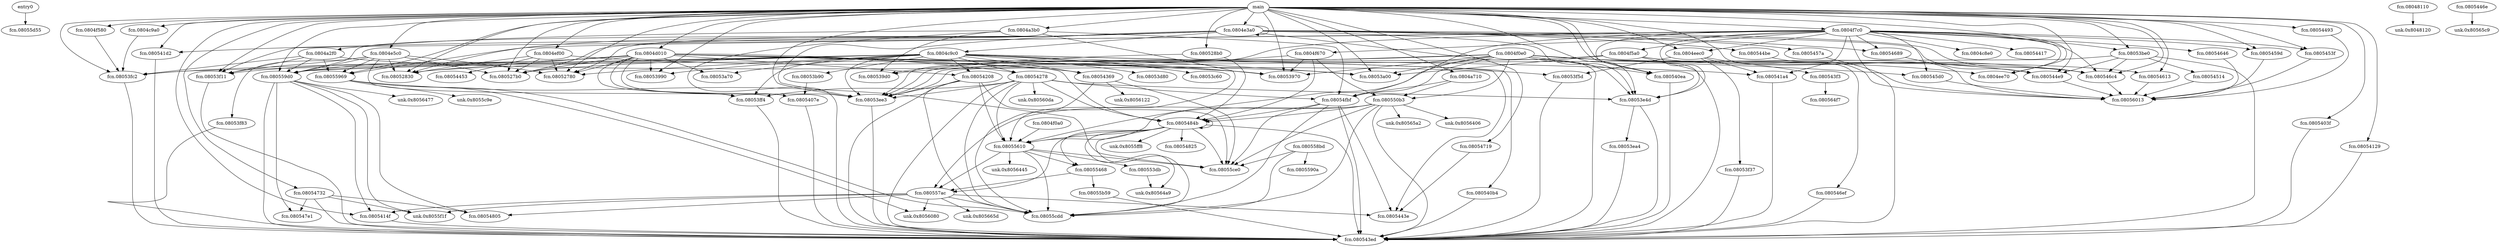 digraph code {
  "0x08048164" [label="entry0"];
  "0x08048164" -> "0x08055d55";
  "0x08055d55" [label="fcn.08055d55"];
  "0x0804e700" [label="main"];
  "0x0804e700" -> "0x08054719";
  "0x08054719" [label="fcn.08054719"];
  "0x0804e700" -> "0x080546ef";
  "0x080546ef" [label="fcn.080546ef"];
  "0x0804e700" -> "0x0805414f";
  "0x0805414f" [label="fcn.0805414f"];
  "0x0804e700" -> "0x08054732";
  "0x08054732" [label="fcn.08054732"];
  "0x0804e700" -> "0x08053be0";
  "0x08053be0" [label="fcn.08053be0"];
  "0x0804e700" -> "0x080528b0";
  "0x080528b0" [label="fcn.080528b0"];
  "0x0804e700" -> "0x0804e3a0";
  "0x0804e3a0" [label="fcn.0804e3a0"];
  "0x0804e700" -> "0x0804eec0";
  "0x0804eec0" [label="fcn.0804eec0"];
  "0x0804e700" -> "0x08053a00";
  "0x08053a00" [label="fcn.08053a00"];
  "0x0804e700" -> "0x08053990";
  "0x08053990" [label="fcn.08053990"];
  "0x0804e700" -> "0x0804ee70";
  "0x0804ee70" [label="fcn.0804ee70"];
  "0x0804e700" -> "0x08053970";
  "0x08053970" [label="fcn.08053970"];
  "0x0804e700" -> "0x0804ef00";
  "0x0804ef00" [label="fcn.0804ef00"];
  "0x0804e700" -> "0x0805403f";
  "0x0805403f" [label="fcn.0805403f"];
  "0x0804e700" -> "0x08052830";
  "0x08052830" [label="fcn.08052830"];
  "0x0804e700" -> "0x08052780";
  "0x08052780" [label="fcn.08052780"];
  "0x0804e700" -> "0x080541d2";
  "0x080541d2" [label="fcn.080541d2"];
  "0x0804e700" -> "0x080527b0";
  "0x080527b0" [label="fcn.080527b0"];
  "0x0804e700" -> "0x0804a710";
  "0x0804a710" [label="fcn.0804a710"];
  "0x0804e700" -> "0x0804e5c0";
  "0x0804e5c0" [label="fcn.0804e5c0"];
  "0x0804e700" -> "0x08053f11";
  "0x08053f11" [label="fcn.08053f11"];
  "0x0804e700" -> "0x08054129";
  "0x08054129" [label="fcn.08054129"];
  "0x0804e700" -> "0x08053ee3";
  "0x08053ee3" [label="fcn.08053ee3"];
  "0x0804e700" -> "0x0804d010";
  "0x0804d010" [label="fcn.0804d010"];
  "0x0804e700" -> "0x0804f7c0";
  "0x0804f7c0" [label="fcn.0804f7c0"];
  "0x0804e700" -> "0x080540ea";
  "0x080540ea" [label="fcn.080540ea"];
  "0x0804e700" -> "0x080559d0";
  "0x080559d0" [label="fcn.080559d0"];
  "0x0804e700" -> "0x080543ed";
  "0x080543ed" [label="fcn.080543ed"];
  "0x0804e700" -> "0x0805459d";
  "0x0805459d" [label="fcn.0805459d"];
  "0x0804e700" -> "0x080546c4";
  "0x080546c4" [label="fcn.080546c4"];
  "0x0804e700" -> "0x08053e4d";
  "0x08053e4d" [label="fcn.08053e4d"];
  "0x0804e700" -> "0x080544e9";
  "0x080544e9" [label="fcn.080544e9"];
  "0x0804e700" -> "0x08054613";
  "0x08054613" [label="fcn.08054613"];
  "0x0804e700" -> "0x0805453f";
  "0x0805453f" [label="fcn.0805453f"];
  "0x0804e700" -> "0x08054493";
  "0x08054493" [label="fcn.08054493"];
  "0x0804e700" -> "0x0804f580";
  "0x0804f580" [label="fcn.0804f580"];
  "0x0804e700" -> "0x0804c9a0";
  "0x0804c9a0" [label="fcn.0804c9a0"];
  "0x0804e700" -> "0x08053fc2";
  "0x08053fc2" [label="fcn.08053fc2"];
  "0x0804e700" -> "0x08055969";
  "0x08055969" [label="fcn.08055969"];
  "0x0804e700" -> "0x0804a3b0";
  "0x0804a3b0" [label="fcn.0804a3b0"];
  "0x08048110" [label="fcn.08048110"];
  "0x08048110" -> "0x08048120";
  "0x08048120" [label="unk.0x8048120"];
  "0x08054fbf" [label="fcn.08054fbf"];
  "0x08054fbf" -> "0x080543ed";
  "0x080543ed" [label="fcn.080543ed"];
  "0x08054fbf" -> "0x08055ce0";
  "0x08055ce0" [label="fcn.08055ce0"];
  "0x08054fbf" -> "0x08055cdd";
  "0x08055cdd" [label="fcn.08055cdd"];
  "0x08054fbf" -> "0x0805484b";
  "0x0805484b" [label="fcn.0805484b"];
  "0x08054fbf" -> "0x0805443e";
  "0x0805443e" [label="fcn.0805443e"];
  "0x080541a4" [label="fcn.080541a4"];
  "0x080541a4" -> "0x080543ed";
  "0x080543ed" [label="fcn.080543ed"];
  "0x08053ee3" [label="fcn.08053ee3"];
  "0x08053ee3" -> "0x080543ed";
  "0x080543ed" [label="fcn.080543ed"];
  "0x080546c4" [label="fcn.080546c4"];
  "0x080546c4" -> "0x08056013";
  "0x08056013" [label="fcn.08056013"];
  "0x08053e4d" [label="fcn.08053e4d"];
  "0x08053e4d" -> "0x08053ea4";
  "0x08053ea4" [label="fcn.08053ea4"];
  "0x08053e4d" -> "0x080543ed";
  "0x080543ed" [label="fcn.080543ed"];
  "0x08054689" [label="fcn.08054689"];
  "0x08054689" -> "0x08056013";
  "0x08056013" [label="fcn.08056013"];
  "0x080544e9" [label="fcn.080544e9"];
  "0x080544e9" -> "0x08056013";
  "0x08056013" [label="fcn.08056013"];
  "0x08054613" [label="fcn.08054613"];
  "0x08054613" -> "0x08056013";
  "0x08056013" [label="fcn.08056013"];
  "0x080540ea" [label="fcn.080540ea"];
  "0x080540ea" -> "0x080543ed";
  "0x080543ed" [label="fcn.080543ed"];
  "0x0805453f" [label="fcn.0805453f"];
  "0x0805453f" -> "0x08056013";
  "0x08056013" [label="fcn.08056013"];
  "0x0805459d" [label="fcn.0805459d"];
  "0x0805459d" -> "0x08056013";
  "0x08056013" [label="fcn.08056013"];
  "0x080559d0" [label="fcn.080559d0"];
  "0x080559d0" -> "0x08054805";
  "0x08054805" [label="fcn.08054805"];
  "0x080559d0" -> "0x0805414f";
  "0x0805414f" [label="fcn.0805414f"];
  "0x080559d0" -> "0x080547e1";
  "0x080547e1" [label="fcn.080547e1"];
  "0x080559d0" -> "0x08055f1f";
  "0x08055f1f" [label="unk.0x8055f1f"];
  "0x080559d0" -> "0x080543ed";
  "0x080543ed" [label="fcn.080543ed"];
  "0x080559d0" -> "0x08056477";
  "0x08056477" [label="unk.0x8056477"];
  "0x08053f11" [label="fcn.08053f11"];
  "0x08053f11" -> "0x080543ed";
  "0x080543ed" [label="fcn.080543ed"];
  "0x08053f5d" [label="fcn.08053f5d"];
  "0x08053f5d" -> "0x080543ed";
  "0x080543ed" [label="fcn.080543ed"];
  "0x08053fc2" [label="fcn.08053fc2"];
  "0x08053fc2" -> "0x080543ed";
  "0x080543ed" [label="fcn.080543ed"];
  "0x08055969" [label="fcn.08055969"];
  "0x08055969" -> "0x08055ce0";
  "0x08055ce0" [label="fcn.08055ce0"];
  "0x08055969" -> "0x08055cdd";
  "0x08055cdd" [label="fcn.08055cdd"];
  "0x08055969" -> "0x08055c9e";
  "0x08055c9e" [label="unk.0x8055c9e"];
  "0x08055969" -> "0x08056080";
  "0x08056080" [label="unk.0x8056080"];
  "0x0804a2f0" [label="fcn.0804a2f0"];
  "0x0804a2f0" -> "0x08053f11";
  "0x08053f11" [label="fcn.08053f11"];
  "0x0804a2f0" -> "0x080559d0";
  "0x080559d0" [label="fcn.080559d0"];
  "0x0804a2f0" -> "0x08053f5d";
  "0x08053f5d" [label="fcn.08053f5d"];
  "0x0804a2f0" -> "0x08053fc2";
  "0x08053fc2" [label="fcn.08053fc2"];
  "0x0804a2f0" -> "0x08055969";
  "0x08055969" [label="fcn.08055969"];
  "0x08055610" [label="fcn.08055610"];
  "0x08055610" -> "0x08055ce0";
  "0x08055ce0" [label="fcn.08055ce0"];
  "0x08055610" -> "0x08055cdd";
  "0x08055cdd" [label="fcn.08055cdd"];
  "0x08055610" -> "0x080557ac";
  "0x080557ac" [label="fcn.080557ac"];
  "0x08055610" -> "0x08055468";
  "0x08055468" [label="fcn.08055468"];
  "0x08055610" -> "0x080553db";
  "0x080553db" [label="fcn.080553db"];
  "0x08055610" -> "0x08056445";
  "0x08056445" [label="unk.0x8056445"];
  "0x080550b3" [label="fcn.080550b3"];
  "0x080550b3" -> "0x0805484b";
  "0x0805484b" [label="fcn.0805484b"];
  "0x080550b3" -> "0x08055610";
  "0x08055610" [label="fcn.08055610"];
  "0x080550b3" -> "0x08055ce0";
  "0x08055ce0" [label="fcn.08055ce0"];
  "0x080550b3" -> "0x08055cdd";
  "0x08055cdd" [label="fcn.08055cdd"];
  "0x080550b3" -> "0x080543ed";
  "0x080543ed" [label="fcn.080543ed"];
  "0x080550b3" -> "0x080557ac";
  "0x080557ac" [label="fcn.080557ac"];
  "0x080550b3" -> "0x080565a2";
  "0x080565a2" [label="unk.0x80565a2"];
  "0x080550b3" -> "0x08056406";
  "0x08056406" [label="unk.0x8056406"];
  "0x08054646" [label="fcn.08054646"];
  "0x08054646" -> "0x08056013";
  "0x08056013" [label="fcn.08056013"];
  "0x080544be" [label="fcn.080544be"];
  "0x080544be" -> "0x08056013";
  "0x08056013" [label="fcn.08056013"];
  "0x08053ff4" [label="fcn.08053ff4"];
  "0x08053ff4" -> "0x080543ed";
  "0x080543ed" [label="fcn.080543ed"];
  "0x0805407e" [label="fcn.0805407e"];
  "0x0805407e" -> "0x080543ed";
  "0x080543ed" [label="fcn.080543ed"];
  "0x0804ef00" [label="fcn.0804ef00"];
  "0x0804ef00" -> "0x08052830";
  "0x08052830" [label="fcn.08052830"];
  "0x0804ef00" -> "0x08052780";
  "0x08052780" [label="fcn.08052780"];
  "0x0804ef00" -> "0x08054453";
  "0x08054453" [label="fcn.08054453"];
  "0x0804ef00" -> "0x08053970";
  "0x08053970" [label="fcn.08053970"];
  "0x0804ef00" -> "0x080527b0";
  "0x080527b0" [label="fcn.080527b0"];
  "0x0805446e" [label="fcn.0805446e"];
  "0x0805446e" -> "0x080565c9";
  "0x080565c9" [label="unk.0x80565c9"];
  "0x080558bd" [label="fcn.080558bd"];
  "0x080558bd" -> "0x08055ce0";
  "0x08055ce0" [label="fcn.08055ce0"];
  "0x080558bd" -> "0x08055cdd";
  "0x08055cdd" [label="fcn.08055cdd"];
  "0x080558bd" -> "0x0805590a";
  "0x0805590a" [label="fcn.0805590a"];
  "0x08053b90" [label="fcn.08053b90"];
  "0x08053b90" -> "0x0805407e";
  "0x0805407e" [label="fcn.0805407e"];
  "0x08054278" [label="fcn.08054278"];
  "0x08054278" -> "0x08053ff4";
  "0x08053ff4" [label="fcn.08053ff4"];
  "0x08054278" -> "0x080560da";
  "0x080560da" [label="unk.0x80560da"];
  "0x08054278" -> "0x08053e4d";
  "0x08053e4d" [label="fcn.08053e4d"];
  "0x08054278" -> "0x080543ed";
  "0x080543ed" [label="fcn.080543ed"];
  "0x08054278" -> "0x08053ee3";
  "0x08053ee3" [label="fcn.08053ee3"];
  "0x08054278" -> "0x0805484b";
  "0x0805484b" [label="fcn.0805484b"];
  "0x08054278" -> "0x08054fbf";
  "0x08054fbf" [label="fcn.08054fbf"];
  "0x08054278" -> "0x08055610";
  "0x08055610" [label="fcn.08055610"];
  "0x08054278" -> "0x08055cdd";
  "0x08055cdd" [label="fcn.08055cdd"];
  "0x08054369" [label="fcn.08054369"];
  "0x08054369" -> "0x08055ce0";
  "0x08055ce0" [label="fcn.08055ce0"];
  "0x08054369" -> "0x08055cdd";
  "0x08055cdd" [label="fcn.08055cdd"];
  "0x08054369" -> "0x08056122";
  "0x08056122" [label="unk.0x8056122"];
  "0x080540b4" [label="fcn.080540b4"];
  "0x080540b4" -> "0x080543ed";
  "0x080543ed" [label="fcn.080543ed"];
  "0x08054208" [label="fcn.08054208"];
  "0x08054208" -> "0x080543ed";
  "0x080543ed" [label="fcn.080543ed"];
  "0x08054208" -> "0x08055ce0";
  "0x08055ce0" [label="fcn.08055ce0"];
  "0x08054208" -> "0x08055cdd";
  "0x08055cdd" [label="fcn.08055cdd"];
  "0x08054208" -> "0x08055610";
  "0x08055610" [label="fcn.08055610"];
  "0x08054208" -> "0x08053ee3";
  "0x08053ee3" [label="fcn.08053ee3"];
  "0x0805484b" [label="fcn.0805484b"];
  "0x0805484b" -> "0x08055ce0";
  "0x08055ce0" [label="fcn.08055ce0"];
  "0x0805484b" -> "0x08055cdd";
  "0x08055cdd" [label="fcn.08055cdd"];
  "0x0805484b" -> "0x080543ed";
  "0x080543ed" [label="fcn.080543ed"];
  "0x0805484b" -> "0x08055468";
  "0x08055468" [label="fcn.08055468"];
  "0x0805484b" -> "0x08054825";
  "0x08054825" [label="fcn.08054825"];
  "0x0805484b" -> "0x080557ac";
  "0x080557ac" [label="fcn.080557ac"];
  "0x0805484b" -> "0x0805484b";
  "0x0805484b" [label="fcn.0805484b"];
  "0x0805484b" -> "0x08055ff8";
  "0x08055ff8" [label="unk.0x8055ff8"];
  "0x0805484b" -> "0x080564a9";
  "0x080564a9" [label="unk.0x80564a9"];
  "0x0805484b" -> "0x08055610";
  "0x08055610" [label="fcn.08055610"];
  "0x0805457a" [label="fcn.0805457a"];
  "0x0805457a" -> "0x08056013";
  "0x08056013" [label="fcn.08056013"];
  "0x080541d2" [label="fcn.080541d2"];
  "0x080541d2" -> "0x080543ed";
  "0x080543ed" [label="fcn.080543ed"];
  "0x0804c9c0" [label="fcn.0804c9c0"];
  "0x0804c9c0" -> "0x0805443e";
  "0x0805443e" [label="fcn.0805443e"];
  "0x0804c9c0" -> "0x08053d80";
  "0x08053d80" [label="fcn.08053d80"];
  "0x0804c9c0" -> "0x08053970";
  "0x08053970" [label="fcn.08053970"];
  "0x0804c9c0" -> "0x08052830";
  "0x08052830" [label="fcn.08052830"];
  "0x0804c9c0" -> "0x08052780";
  "0x08052780" [label="fcn.08052780"];
  "0x0804c9c0" -> "0x08053ff4";
  "0x08053ff4" [label="fcn.08053ff4"];
  "0x0804c9c0" -> "0x08053b90";
  "0x08053b90" [label="fcn.08053b90"];
  "0x0804c9c0" -> "0x08053c60";
  "0x08053c60" [label="fcn.08053c60"];
  "0x0804c9c0" -> "0x08053990";
  "0x08053990" [label="fcn.08053990"];
  "0x0804c9c0" -> "0x08053ee3";
  "0x08053ee3" [label="fcn.08053ee3"];
  "0x0804c9c0" -> "0x08054278";
  "0x08054278" [label="fcn.08054278"];
  "0x0804c9c0" -> "0x08054369";
  "0x08054369" [label="fcn.08054369"];
  "0x0804c9c0" -> "0x080540b4";
  "0x080540b4" [label="fcn.080540b4"];
  "0x0804c9c0" -> "0x08053a00";
  "0x08053a00" [label="fcn.08053a00"];
  "0x0804c9c0" -> "0x08053a70";
  "0x08053a70" [label="fcn.08053a70"];
  "0x0804c9c0" -> "0x08053fc2";
  "0x08053fc2" [label="fcn.08053fc2"];
  "0x0804c9c0" -> "0x080527b0";
  "0x080527b0" [label="fcn.080527b0"];
  "0x0804c9c0" -> "0x08054208";
  "0x08054208" [label="fcn.08054208"];
  "0x0804c9c0" -> "0x080559d0";
  "0x080559d0" [label="fcn.080559d0"];
  "0x0804e3a0" [label="fcn.0804e3a0"];
  "0x0804e3a0" -> "0x080546c4";
  "0x080546c4" [label="fcn.080546c4"];
  "0x0804e3a0" -> "0x08054689";
  "0x08054689" [label="fcn.08054689"];
  "0x0804e3a0" -> "0x08053e4d";
  "0x08053e4d" [label="fcn.08053e4d"];
  "0x0804e3a0" -> "0x080543ed";
  "0x080543ed" [label="fcn.080543ed"];
  "0x0804e3a0" -> "0x080544be";
  "0x080544be" [label="fcn.080544be"];
  "0x0804e3a0" -> "0x0805457a";
  "0x0805457a" [label="fcn.0805457a"];
  "0x0804e3a0" -> "0x08052830";
  "0x08052830" [label="fcn.08052830"];
  "0x0804e3a0" -> "0x08052780";
  "0x08052780" [label="fcn.08052780"];
  "0x0804e3a0" -> "0x080541d2";
  "0x080541d2" [label="fcn.080541d2"];
  "0x0804e3a0" -> "0x080527b0";
  "0x080527b0" [label="fcn.080527b0"];
  "0x0804e3a0" -> "0x080544e9";
  "0x080544e9" [label="fcn.080544e9"];
  "0x0804e3a0" -> "0x080559d0";
  "0x080559d0" [label="fcn.080559d0"];
  "0x0804e3a0" -> "0x08053ee3";
  "0x08053ee3" [label="fcn.08053ee3"];
  "0x0804e3a0" -> "0x0804c9c0";
  "0x0804c9c0" [label="fcn.0804c9c0"];
  "0x0804e3a0" -> "0x0804e3a0";
  "0x0804e3a0" [label="fcn.0804e3a0"];
  "0x0804f0e0" [label="fcn.0804f0e0"];
  "0x0804f0e0" -> "0x08054fbf";
  "0x08054fbf" [label="fcn.08054fbf"];
  "0x0804f0e0" -> "0x08053970";
  "0x08053970" [label="fcn.08053970"];
  "0x0804f0e0" -> "0x0804ee70";
  "0x0804ee70" [label="fcn.0804ee70"];
  "0x0804f0e0" -> "0x08053a00";
  "0x08053a00" [label="fcn.08053a00"];
  "0x0804f0e0" -> "0x08053ee3";
  "0x08053ee3" [label="fcn.08053ee3"];
  "0x0804f0e0" -> "0x080546c4";
  "0x080546c4" [label="fcn.080546c4"];
  "0x0804f0e0" -> "0x080544e9";
  "0x080544e9" [label="fcn.080544e9"];
  "0x0804f0e0" -> "0x08054613";
  "0x08054613" [label="fcn.08054613"];
  "0x0804f0e0" -> "0x08053e4d";
  "0x08053e4d" [label="fcn.08053e4d"];
  "0x0804f0e0" -> "0x080540ea";
  "0x080540ea" [label="fcn.080540ea"];
  "0x0804f0e0" -> "0x080545d0";
  "0x080545d0" [label="fcn.080545d0"];
  "0x0804f0e0" -> "0x080559d0";
  "0x080559d0" [label="fcn.080559d0"];
  "0x0804f0e0" -> "0x08055610";
  "0x08055610" [label="fcn.08055610"];
  "0x0804f0e0" -> "0x080550b3";
  "0x080550b3" [label="fcn.080550b3"];
  "0x0804f0a0" [label="fcn.0804f0a0"];
  "0x0804f0a0" -> "0x08055610";
  "0x08055610" [label="fcn.08055610"];
  "0x08053f83" [label="fcn.08053f83"];
  "0x08053f83" -> "0x080543ed";
  "0x080543ed" [label="fcn.080543ed"];
  "0x08054719" [label="fcn.08054719"];
  "0x08054719" -> "0x0805443e";
  "0x0805443e" [label="fcn.0805443e"];
  "0x080546ef" [label="fcn.080546ef"];
  "0x080546ef" -> "0x080543ed";
  "0x080543ed" [label="fcn.080543ed"];
  "0x0805414f" [label="fcn.0805414f"];
  "0x0805414f" -> "0x080543ed";
  "0x080543ed" [label="fcn.080543ed"];
  "0x08054732" [label="fcn.08054732"];
  "0x08054732" -> "0x080543ed";
  "0x080543ed" [label="fcn.080543ed"];
  "0x08054732" -> "0x08054805";
  "0x08054805" [label="fcn.08054805"];
  "0x08054732" -> "0x080547e1";
  "0x080547e1" [label="fcn.080547e1"];
  "0x08054732" -> "0x08055f1f";
  "0x08055f1f" [label="unk.0x8055f1f"];
  "0x08053be0" [label="fcn.08053be0"];
  "0x08053be0" -> "0x080543ed";
  "0x080543ed" [label="fcn.080543ed"];
  "0x08053be0" -> "0x080546c4";
  "0x080546c4" [label="fcn.080546c4"];
  "0x08053be0" -> "0x080544e9";
  "0x080544e9" [label="fcn.080544e9"];
  "0x08053be0" -> "0x08054514";
  "0x08054514" [label="fcn.08054514"];
  "0x08053be0" -> "0x08053ee3";
  "0x08053ee3" [label="fcn.08053ee3"];
  "0x08054514" [label="fcn.08054514"];
  "0x08054514" -> "0x08056013";
  "0x08056013" [label="fcn.08056013"];
  "0x080528b0" [label="fcn.080528b0"];
  "0x080528b0" -> "0x0805484b";
  "0x0805484b" [label="fcn.0805484b"];
  "0x080528b0" -> "0x080539d0";
  "0x080539d0" [label="fcn.080539d0"];
  "0x0804eec0" [label="fcn.0804eec0"];
  "0x0804eec0" -> "0x080541a4";
  "0x080541a4" [label="fcn.080541a4"];
  "0x0804eec0" -> "0x08053f37";
  "0x08053f37" [label="fcn.08053f37"];
  "0x0804eec0" -> "0x08053f5d";
  "0x08053f5d" [label="fcn.08053f5d"];
  "0x0804eec0" -> "0x080543f3";
  "0x080543f3" [label="fcn.080543f3"];
  "0x08053f37" [label="fcn.08053f37"];
  "0x08053f37" -> "0x080543ed";
  "0x080543ed" [label="fcn.080543ed"];
  "0x080543f3" [label="fcn.080543f3"];
  "0x080543f3" -> "0x080564f7";
  "0x080564f7" [label="fcn.080564f7"];
  "0x0805403f" [label="fcn.0805403f"];
  "0x0805403f" -> "0x080543ed";
  "0x080543ed" [label="fcn.080543ed"];
  "0x0804a710" [label="fcn.0804a710"];
  "0x0804a710" -> "0x08054fbf";
  "0x08054fbf" [label="fcn.08054fbf"];
  "0x0804a710" -> "0x080550b3";
  "0x080550b3" [label="fcn.080550b3"];
  "0x0804e5c0" [label="fcn.0804e5c0"];
  "0x0804e5c0" -> "0x08053f11";
  "0x08053f11" [label="fcn.08053f11"];
  "0x0804e5c0" -> "0x08052830";
  "0x08052830" [label="fcn.08052830"];
  "0x0804e5c0" -> "0x08052780";
  "0x08052780" [label="fcn.08052780"];
  "0x0804e5c0" -> "0x08053ff4";
  "0x08053ff4" [label="fcn.08053ff4"];
  "0x0804e5c0" -> "0x08053f83";
  "0x08053f83" [label="fcn.08053f83"];
  "0x0804e5c0" -> "0x080559d0";
  "0x080559d0" [label="fcn.080559d0"];
  "0x0804e5c0" -> "0x080527b0";
  "0x080527b0" [label="fcn.080527b0"];
  "0x0804e5c0" -> "0x08055969";
  "0x08055969" [label="fcn.08055969"];
  "0x08054129" [label="fcn.08054129"];
  "0x08054129" -> "0x080543ed";
  "0x080543ed" [label="fcn.080543ed"];
  "0x0804d010" [label="fcn.0804d010"];
  "0x0804d010" -> "0x080541a4";
  "0x080541a4" [label="fcn.080541a4"];
  "0x0804d010" -> "0x08053f11";
  "0x08053f11" [label="fcn.08053f11"];
  "0x0804d010" -> "0x080559d0";
  "0x080559d0" [label="fcn.080559d0"];
  "0x0804d010" -> "0x0805484b";
  "0x0805484b" [label="fcn.0805484b"];
  "0x0804d010" -> "0x08052830";
  "0x08052830" [label="fcn.08052830"];
  "0x0804d010" -> "0x08052780";
  "0x08052780" [label="fcn.08052780"];
  "0x0804d010" -> "0x08054278";
  "0x08054278" [label="fcn.08054278"];
  "0x0804d010" -> "0x080527b0";
  "0x080527b0" [label="fcn.080527b0"];
  "0x0804d010" -> "0x08054369";
  "0x08054369" [label="fcn.08054369"];
  "0x0804d010" -> "0x08053a70";
  "0x08053a70" [label="fcn.08053a70"];
  "0x0804d010" -> "0x08053990";
  "0x08053990" [label="fcn.08053990"];
  "0x0804d010" -> "0x08053ff4";
  "0x08053ff4" [label="fcn.08053ff4"];
  "0x0804d010" -> "0x0805407e";
  "0x0805407e" [label="fcn.0805407e"];
  "0x0804d010" -> "0x08053970";
  "0x08053970" [label="fcn.08053970"];
  "0x0804d010" -> "0x08053ee3";
  "0x08053ee3" [label="fcn.08053ee3"];
  "0x0804d010" -> "0x08053a00";
  "0x08053a00" [label="fcn.08053a00"];
  "0x0804d010" -> "0x08054208";
  "0x08054208" [label="fcn.08054208"];
  "0x0804d010" -> "0x08053fc2";
  "0x08053fc2" [label="fcn.08053fc2"];
  "0x0804f7c0" [label="fcn.0804f7c0"];
  "0x0804f7c0" -> "0x08053f11";
  "0x08053f11" [label="fcn.08053f11"];
  "0x0804f7c0" -> "0x08053be0";
  "0x08053be0" [label="fcn.08053be0"];
  "0x0804f7c0" -> "0x0804eec0";
  "0x0804eec0" [label="fcn.0804eec0"];
  "0x0804f7c0" -> "0x080541a4";
  "0x080541a4" [label="fcn.080541a4"];
  "0x0804f7c0" -> "0x08054fbf";
  "0x08054fbf" [label="fcn.08054fbf"];
  "0x0804f7c0" -> "0x080546c4";
  "0x080546c4" [label="fcn.080546c4"];
  "0x0804f7c0" -> "0x08053e4d";
  "0x08053e4d" [label="fcn.08053e4d"];
  "0x0804f7c0" -> "0x08054689";
  "0x08054689" [label="fcn.08054689"];
  "0x0804f7c0" -> "0x0804ee70";
  "0x0804ee70" [label="fcn.0804ee70"];
  "0x0804f7c0" -> "0x0804f670";
  "0x0804f670" [label="fcn.0804f670"];
  "0x0804f7c0" -> "0x0804c8e0";
  "0x0804c8e0" [label="fcn.0804c8e0"];
  "0x0804f7c0" -> "0x08054646";
  "0x08054646" [label="fcn.08054646"];
  "0x0804f7c0" -> "0x080543ed";
  "0x080543ed" [label="fcn.080543ed"];
  "0x0804f7c0" -> "0x080545d0";
  "0x080545d0" [label="fcn.080545d0"];
  "0x0804f7c0" -> "0x0804f5a0";
  "0x0804f5a0" [label="fcn.0804f5a0"];
  "0x0804f7c0" -> "0x08055969";
  "0x08055969" [label="fcn.08055969"];
  "0x0804f7c0" -> "0x08053ee3";
  "0x08053ee3" [label="fcn.08053ee3"];
  "0x0804f7c0" -> "0x080540ea";
  "0x080540ea" [label="fcn.080540ea"];
  "0x0804f7c0" -> "0x0805453f";
  "0x0805453f" [label="fcn.0805453f"];
  "0x0804f7c0" -> "0x0805459d";
  "0x0805459d" [label="fcn.0805459d"];
  "0x0804f7c0" -> "0x08054417";
  "0x08054417" [label="fcn.08054417"];
  "0x08054493" [label="fcn.08054493"];
  "0x08054493" -> "0x08056013";
  "0x08056013" [label="fcn.08056013"];
  "0x0804f580" [label="fcn.0804f580"];
  "0x0804f580" -> "0x08053fc2";
  "0x08053fc2" [label="fcn.08053fc2"];
  "0x0804c9a0" [label="fcn.0804c9a0"];
  "0x0804c9a0" -> "0x08053fc2";
  "0x08053fc2" [label="fcn.08053fc2"];
  "0x0804a3b0" [label="fcn.0804a3b0"];
  "0x0804a3b0" -> "0x08054fbf";
  "0x08054fbf" [label="fcn.08054fbf"];
  "0x0804a3b0" -> "0x080543ed";
  "0x080543ed" [label="fcn.080543ed"];
  "0x0804a3b0" -> "0x0804a2f0";
  "0x0804a2f0" [label="fcn.0804a2f0"];
  "0x0804a3b0" -> "0x08055610";
  "0x08055610" [label="fcn.08055610"];
  "0x0804a3b0" -> "0x080539d0";
  "0x080539d0" [label="fcn.080539d0"];
  "0x080545d0" [label="fcn.080545d0"];
  "0x080545d0" -> "0x08056013";
  "0x08056013" [label="fcn.08056013"];
  "0x0804f670" [label="fcn.0804f670"];
  "0x0804f670" -> "0x080550b3";
  "0x080550b3" [label="fcn.080550b3"];
  "0x0804f670" -> "0x08053970";
  "0x08053970" [label="fcn.08053970"];
  "0x0804f670" -> "0x0805484b";
  "0x0805484b" [label="fcn.0805484b"];
  "0x0804f670" -> "0x080539d0";
  "0x080539d0" [label="fcn.080539d0"];
  "0x0804f5a0" [label="fcn.0804f5a0"];
  "0x0804f5a0" -> "0x08053ee3";
  "0x08053ee3" [label="fcn.08053ee3"];
  "0x0804f5a0" -> "0x080546c4";
  "0x080546c4" [label="fcn.080546c4"];
  "0x0804f5a0" -> "0x08053a00";
  "0x08053a00" [label="fcn.08053a00"];
  "0x0804f5a0" -> "0x08053e4d";
  "0x08053e4d" [label="fcn.08053e4d"];
  "0x0804f5a0" -> "0x080544e9";
  "0x080544e9" [label="fcn.080544e9"];
  "0x08053ea4" [label="fcn.08053ea4"];
  "0x08053ea4" -> "0x080543ed";
  "0x080543ed" [label="fcn.080543ed"];
  "0x08055468" [label="fcn.08055468"];
  "0x08055468" -> "0x080557ac";
  "0x080557ac" [label="fcn.080557ac"];
  "0x08055468" -> "0x08055b59";
  "0x08055b59" [label="fcn.08055b59"];
  "0x080557ac" [label="fcn.080557ac"];
  "0x080557ac" -> "0x08055cdd";
  "0x08055cdd" [label="fcn.08055cdd"];
  "0x080557ac" -> "0x08054805";
  "0x08054805" [label="fcn.08054805"];
  "0x080557ac" -> "0x0805414f";
  "0x0805414f" [label="fcn.0805414f"];
  "0x080557ac" -> "0x0805665d";
  "0x0805665d" [label="unk.0x805665d"];
  "0x080557ac" -> "0x0805443e";
  "0x0805443e" [label="fcn.0805443e"];
  "0x080557ac" -> "0x08055f1f";
  "0x08055f1f" [label="unk.0x8055f1f"];
  "0x080557ac" -> "0x08056080";
  "0x08056080" [label="unk.0x8056080"];
  "0x08055b59" [label="fcn.08055b59"];
  "0x08055b59" -> "0x080543ed";
  "0x080543ed" [label="fcn.080543ed"];
  "0x080553db" [label="fcn.080553db"];
  "0x080553db" -> "0x080564a9";
  "0x080564a9" [label="unk.0x80564a9"];
}